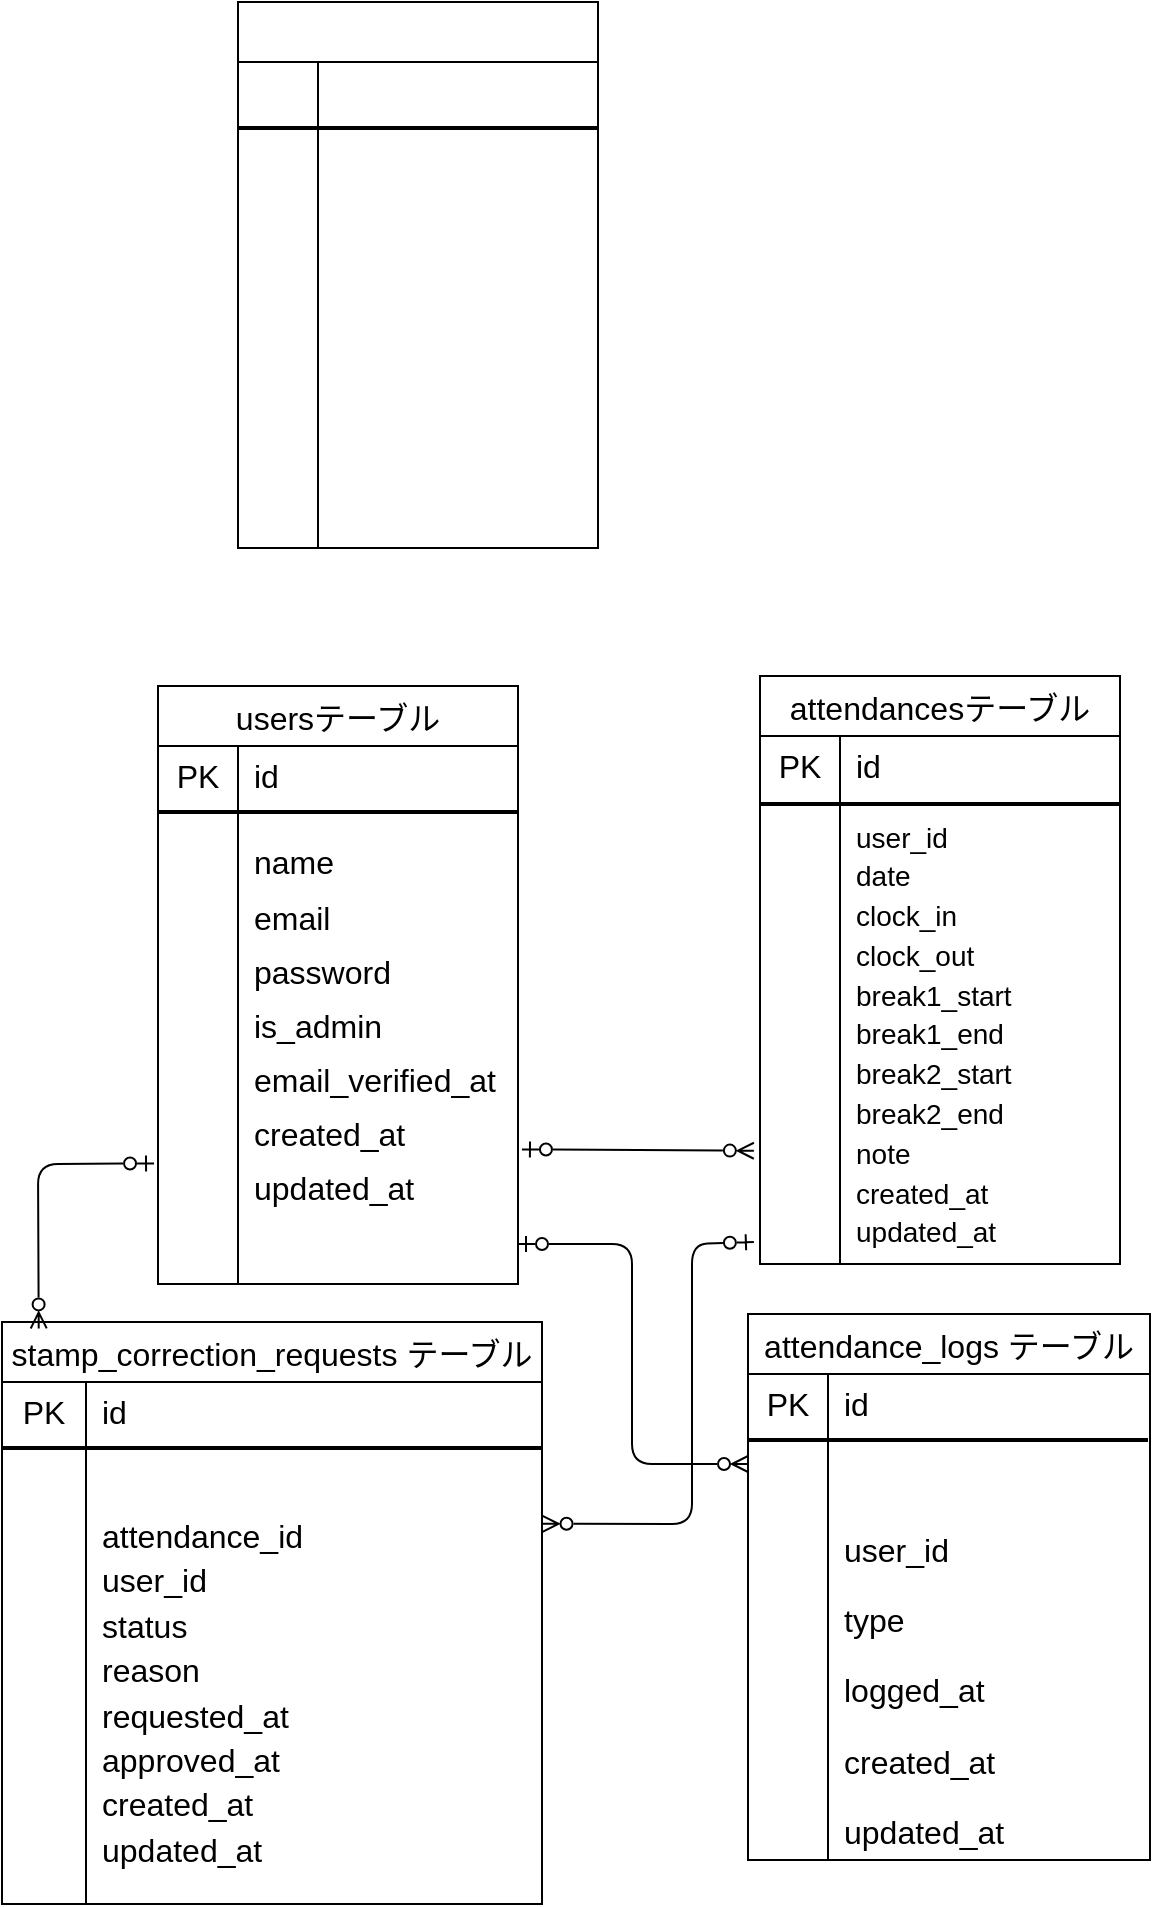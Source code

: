 <mxfile>
    <diagram id="39pnulWqP8-BS662PCO2" name="ページ1">
        <mxGraphModel dx="1493" dy="1716" grid="1" gridSize="10" guides="1" tooltips="1" connect="1" arrows="1" fold="1" page="1" pageScale="1" pageWidth="827" pageHeight="1169" math="0" shadow="0">
            <root>
                <mxCell id="0"/>
                <mxCell id="1" parent="0"/>
                <mxCell id="17" value="" style="group" vertex="1" connectable="0" parent="1">
                    <mxGeometry x="73" y="61" width="180" height="273" as="geometry"/>
                </mxCell>
                <mxCell id="6" value="usersテーブル" style="shape=table;startSize=30;container=1;collapsible=0;childLayout=tableLayout;fixedRows=1;rowLines=0;fontStyle=0;strokeColor=default;fontSize=16;" vertex="1" parent="17">
                    <mxGeometry width="180" height="299" as="geometry"/>
                </mxCell>
                <mxCell id="7" value="" style="shape=tableRow;horizontal=0;startSize=0;swimlaneHead=0;swimlaneBody=0;top=0;left=0;bottom=0;right=0;collapsible=0;dropTarget=0;fillColor=none;points=[[0,0.5],[1,0.5]];portConstraint=eastwest;strokeColor=inherit;fontSize=16;" vertex="1" parent="6">
                    <mxGeometry y="30" width="180" height="30" as="geometry"/>
                </mxCell>
                <mxCell id="8" value="PK" style="shape=partialRectangle;html=1;whiteSpace=wrap;connectable=0;fillColor=none;top=0;left=0;bottom=0;right=0;overflow=hidden;pointerEvents=1;strokeColor=inherit;fontSize=16;" vertex="1" parent="7">
                    <mxGeometry width="40" height="30" as="geometry">
                        <mxRectangle width="40" height="30" as="alternateBounds"/>
                    </mxGeometry>
                </mxCell>
                <mxCell id="9" value="id" style="shape=partialRectangle;html=1;whiteSpace=wrap;connectable=0;fillColor=none;top=0;left=0;bottom=0;right=0;align=left;spacingLeft=6;overflow=hidden;strokeColor=inherit;fontSize=16;" vertex="1" parent="7">
                    <mxGeometry x="40" width="140" height="30" as="geometry">
                        <mxRectangle width="140" height="30" as="alternateBounds"/>
                    </mxGeometry>
                </mxCell>
                <mxCell id="10" value="" style="shape=tableRow;horizontal=0;startSize=0;swimlaneHead=0;swimlaneBody=0;top=0;left=0;bottom=0;right=0;collapsible=0;dropTarget=0;fillColor=none;points=[[0,0.5],[1,0.5]];portConstraint=eastwest;strokeColor=inherit;fontSize=16;" vertex="1" parent="6">
                    <mxGeometry y="60" width="180" height="219" as="geometry"/>
                </mxCell>
                <mxCell id="11" value="" style="shape=partialRectangle;html=1;whiteSpace=wrap;connectable=0;fillColor=none;top=0;left=0;bottom=0;right=0;overflow=hidden;strokeColor=inherit;fontSize=16;" vertex="1" parent="10">
                    <mxGeometry width="40" height="219" as="geometry">
                        <mxRectangle width="40" height="219" as="alternateBounds"/>
                    </mxGeometry>
                </mxCell>
                <mxCell id="12" value="&lt;p style=&quot;line-height: 70%;&quot; data-pm-slice=&quot;1 1 []&quot;&gt;name&lt;br&gt;&lt;/p&gt;&lt;p style=&quot;line-height: 70%;&quot;&gt;email&lt;br&gt;&lt;/p&gt;&lt;p style=&quot;line-height: 70%;&quot;&gt;password&lt;br&gt;&lt;/p&gt;&lt;p style=&quot;line-height: 70%;&quot;&gt;is_admin&lt;br&gt;&lt;/p&gt;&lt;p style=&quot;line-height: 70%;&quot;&gt;email_verified_at&lt;br&gt;&lt;/p&gt;&lt;p style=&quot;line-height: 70%;&quot;&gt;created_at&lt;br&gt;&lt;/p&gt;&lt;p style=&quot;line-height: 70%;&quot;&gt;updated_at&lt;/p&gt;" style="shape=partialRectangle;html=1;whiteSpace=wrap;connectable=0;fillColor=none;top=0;left=0;bottom=0;right=0;align=left;spacingLeft=6;overflow=hidden;strokeColor=inherit;fontSize=16;" vertex="1" parent="10">
                    <mxGeometry x="40" width="140" height="219" as="geometry">
                        <mxRectangle width="140" height="219" as="alternateBounds"/>
                    </mxGeometry>
                </mxCell>
                <mxCell id="13" value="" style="shape=tableRow;horizontal=0;startSize=0;swimlaneHead=0;swimlaneBody=0;top=0;left=0;bottom=0;right=0;collapsible=0;dropTarget=0;fillColor=none;points=[[0,0.5],[1,0.5]];portConstraint=eastwest;strokeColor=inherit;fontSize=16;" vertex="1" parent="6">
                    <mxGeometry y="279" width="180" height="20" as="geometry"/>
                </mxCell>
                <mxCell id="14" value="" style="shape=partialRectangle;html=1;whiteSpace=wrap;connectable=0;fillColor=none;top=0;left=0;bottom=0;right=0;overflow=hidden;strokeColor=inherit;fontSize=16;" vertex="1" parent="13">
                    <mxGeometry width="40" height="20" as="geometry">
                        <mxRectangle width="40" height="20" as="alternateBounds"/>
                    </mxGeometry>
                </mxCell>
                <mxCell id="15" value="" style="shape=partialRectangle;html=1;whiteSpace=wrap;connectable=0;fillColor=none;top=0;left=0;bottom=0;right=0;align=left;spacingLeft=6;overflow=hidden;strokeColor=inherit;fontSize=16;" vertex="1" parent="13">
                    <mxGeometry x="40" width="140" height="20" as="geometry">
                        <mxRectangle width="140" height="20" as="alternateBounds"/>
                    </mxGeometry>
                </mxCell>
                <mxCell id="16" value="" style="line;strokeWidth=2;html=1;" vertex="1" parent="17">
                    <mxGeometry y="58" width="180" height="10" as="geometry"/>
                </mxCell>
                <mxCell id="18" value="" style="group" vertex="1" connectable="0" parent="1">
                    <mxGeometry x="374" y="57" width="180" height="273" as="geometry"/>
                </mxCell>
                <mxCell id="19" value="attendancesテーブル" style="shape=table;startSize=30;container=1;collapsible=0;childLayout=tableLayout;fixedRows=1;rowLines=0;fontStyle=0;strokeColor=default;fontSize=16;" vertex="1" parent="18">
                    <mxGeometry y="-1" width="180" height="294" as="geometry"/>
                </mxCell>
                <mxCell id="20" value="" style="shape=tableRow;horizontal=0;startSize=0;swimlaneHead=0;swimlaneBody=0;top=0;left=0;bottom=0;right=0;collapsible=0;dropTarget=0;fillColor=none;points=[[0,0.5],[1,0.5]];portConstraint=eastwest;strokeColor=inherit;fontSize=16;" vertex="1" parent="19">
                    <mxGeometry y="30" width="180" height="30" as="geometry"/>
                </mxCell>
                <mxCell id="21" value="PK" style="shape=partialRectangle;html=1;whiteSpace=wrap;connectable=0;fillColor=none;top=0;left=0;bottom=0;right=0;overflow=hidden;pointerEvents=1;strokeColor=inherit;fontSize=16;" vertex="1" parent="20">
                    <mxGeometry width="40" height="30" as="geometry">
                        <mxRectangle width="40" height="30" as="alternateBounds"/>
                    </mxGeometry>
                </mxCell>
                <mxCell id="22" value="id" style="shape=partialRectangle;html=1;whiteSpace=wrap;connectable=0;fillColor=none;top=0;left=0;bottom=0;right=0;align=left;spacingLeft=6;overflow=hidden;strokeColor=inherit;fontSize=16;" vertex="1" parent="20">
                    <mxGeometry x="40" width="140" height="30" as="geometry">
                        <mxRectangle width="140" height="30" as="alternateBounds"/>
                    </mxGeometry>
                </mxCell>
                <mxCell id="26" value="" style="shape=tableRow;horizontal=0;startSize=0;swimlaneHead=0;swimlaneBody=0;top=0;left=0;bottom=0;right=0;collapsible=0;dropTarget=0;fillColor=none;points=[[0,0.5],[1,0.5]];portConstraint=eastwest;strokeColor=inherit;fontSize=16;" vertex="1" parent="19">
                    <mxGeometry y="60" width="180" height="234" as="geometry"/>
                </mxCell>
                <mxCell id="27" value="" style="shape=partialRectangle;html=1;whiteSpace=wrap;connectable=0;fillColor=none;top=0;left=0;bottom=0;right=0;overflow=hidden;strokeColor=inherit;fontSize=16;" vertex="1" parent="26">
                    <mxGeometry width="40" height="234" as="geometry">
                        <mxRectangle width="40" height="234" as="alternateBounds"/>
                    </mxGeometry>
                </mxCell>
                <mxCell id="28" value="&lt;p style=&quot;line-height: 20%;&quot; data-pm-slice=&quot;1 1 []&quot;&gt;&lt;font style=&quot;font-size: 14px; line-height: 20%;&quot;&gt;user_id&lt;br&gt;&lt;/font&gt;&lt;/p&gt;&lt;p style=&quot;line-height: 20%;&quot;&gt;&lt;font style=&quot;font-size: 14px; line-height: 20%;&quot;&gt;date&lt;br&gt;&lt;/font&gt;&lt;/p&gt;&lt;p style=&quot;line-height: 20%;&quot;&gt;&lt;font style=&quot;font-size: 14px; line-height: 20%;&quot;&gt;clock_in&lt;br&gt;&lt;/font&gt;&lt;/p&gt;&lt;p style=&quot;line-height: 20%;&quot;&gt;&lt;font style=&quot;font-size: 14px; line-height: 20%;&quot;&gt;clock_out&lt;br&gt;&lt;/font&gt;&lt;/p&gt;&lt;p style=&quot;line-height: 20%;&quot;&gt;&lt;font style=&quot;font-size: 14px; line-height: 20%;&quot;&gt;break1_start&lt;br&gt;&lt;/font&gt;&lt;/p&gt;&lt;p style=&quot;line-height: 20%;&quot;&gt;&lt;font style=&quot;font-size: 14px; line-height: 20%;&quot;&gt;break1_end&lt;br&gt;&lt;/font&gt;&lt;/p&gt;&lt;p style=&quot;line-height: 20%;&quot;&gt;&lt;font style=&quot;font-size: 14px; line-height: 20%;&quot;&gt;break2_start&lt;br&gt;&lt;/font&gt;&lt;/p&gt;&lt;p style=&quot;line-height: 20%;&quot;&gt;&lt;font style=&quot;font-size: 14px; line-height: 20%;&quot;&gt;break2_end&lt;br&gt;&lt;/font&gt;&lt;/p&gt;&lt;p style=&quot;line-height: 20%;&quot;&gt;&lt;font style=&quot;font-size: 14px; line-height: 20%;&quot;&gt;note&lt;br&gt;&lt;/font&gt;&lt;/p&gt;&lt;p style=&quot;line-height: 20%;&quot;&gt;&lt;font style=&quot;font-size: 14px; line-height: 20%;&quot;&gt;created_at&lt;br&gt;&lt;/font&gt;&lt;/p&gt;&lt;p style=&quot;line-height: 20%;&quot;&gt;&lt;font style=&quot;font-size: 14px; line-height: 20%;&quot;&gt;updated_at&lt;/font&gt;&lt;/p&gt;" style="shape=partialRectangle;html=1;whiteSpace=wrap;connectable=0;fillColor=none;top=0;left=0;bottom=0;right=0;align=left;spacingLeft=6;overflow=hidden;strokeColor=inherit;fontSize=16;" vertex="1" parent="26">
                    <mxGeometry x="40" width="140" height="234" as="geometry">
                        <mxRectangle width="140" height="234" as="alternateBounds"/>
                    </mxGeometry>
                </mxCell>
                <mxCell id="29" value="" style="line;strokeWidth=2;html=1;" vertex="1" parent="18">
                    <mxGeometry y="58" width="180" height="10" as="geometry"/>
                </mxCell>
                <mxCell id="30" value="" style="group" vertex="1" connectable="0" parent="1">
                    <mxGeometry x="-5" y="379" width="270" height="273" as="geometry"/>
                </mxCell>
                <mxCell id="31" value="stamp_correction_requests テーブル" style="shape=table;startSize=30;container=1;collapsible=0;childLayout=tableLayout;fixedRows=1;rowLines=0;fontStyle=0;strokeColor=default;fontSize=16;" vertex="1" parent="30">
                    <mxGeometry width="270" height="291" as="geometry"/>
                </mxCell>
                <mxCell id="32" value="" style="shape=tableRow;horizontal=0;startSize=0;swimlaneHead=0;swimlaneBody=0;top=0;left=0;bottom=0;right=0;collapsible=0;dropTarget=0;fillColor=none;points=[[0,0.5],[1,0.5]];portConstraint=eastwest;strokeColor=inherit;fontSize=16;" vertex="1" parent="31">
                    <mxGeometry y="30" width="270" height="30" as="geometry"/>
                </mxCell>
                <mxCell id="33" value="PK" style="shape=partialRectangle;html=1;whiteSpace=wrap;connectable=0;fillColor=none;top=0;left=0;bottom=0;right=0;overflow=hidden;pointerEvents=1;strokeColor=inherit;fontSize=16;" vertex="1" parent="32">
                    <mxGeometry width="42" height="30" as="geometry">
                        <mxRectangle width="42" height="30" as="alternateBounds"/>
                    </mxGeometry>
                </mxCell>
                <mxCell id="34" value="id" style="shape=partialRectangle;html=1;whiteSpace=wrap;connectable=0;fillColor=none;top=0;left=0;bottom=0;right=0;align=left;spacingLeft=6;overflow=hidden;strokeColor=inherit;fontSize=16;" vertex="1" parent="32">
                    <mxGeometry x="42" width="228" height="30" as="geometry">
                        <mxRectangle width="228" height="30" as="alternateBounds"/>
                    </mxGeometry>
                </mxCell>
                <mxCell id="35" value="" style="shape=tableRow;horizontal=0;startSize=0;swimlaneHead=0;swimlaneBody=0;top=0;left=0;bottom=0;right=0;collapsible=0;dropTarget=0;fillColor=none;points=[[0,0.5],[1,0.5]];portConstraint=eastwest;strokeColor=inherit;fontSize=16;" vertex="1" parent="31">
                    <mxGeometry y="60" width="270" height="20" as="geometry"/>
                </mxCell>
                <mxCell id="36" value="" style="shape=partialRectangle;html=1;whiteSpace=wrap;connectable=0;fillColor=none;top=0;left=0;bottom=0;right=0;overflow=hidden;strokeColor=inherit;fontSize=16;" vertex="1" parent="35">
                    <mxGeometry width="42" height="20" as="geometry">
                        <mxRectangle width="42" height="20" as="alternateBounds"/>
                    </mxGeometry>
                </mxCell>
                <mxCell id="37" value="" style="shape=partialRectangle;html=1;whiteSpace=wrap;connectable=0;fillColor=none;top=0;left=0;bottom=0;right=0;align=left;spacingLeft=6;overflow=hidden;strokeColor=inherit;fontSize=16;" vertex="1" parent="35">
                    <mxGeometry x="42" width="228" height="20" as="geometry">
                        <mxRectangle width="228" height="20" as="alternateBounds"/>
                    </mxGeometry>
                </mxCell>
                <mxCell id="38" value="" style="shape=tableRow;horizontal=0;startSize=0;swimlaneHead=0;swimlaneBody=0;top=0;left=0;bottom=0;right=0;collapsible=0;dropTarget=0;fillColor=none;points=[[0,0.5],[1,0.5]];portConstraint=eastwest;strokeColor=inherit;fontSize=16;" vertex="1" parent="31">
                    <mxGeometry y="80" width="270" height="211" as="geometry"/>
                </mxCell>
                <mxCell id="39" value="" style="shape=partialRectangle;html=1;whiteSpace=wrap;connectable=0;fillColor=none;top=0;left=0;bottom=0;right=0;overflow=hidden;strokeColor=inherit;fontSize=16;" vertex="1" parent="38">
                    <mxGeometry width="42" height="211" as="geometry">
                        <mxRectangle width="42" height="211" as="alternateBounds"/>
                    </mxGeometry>
                </mxCell>
                <mxCell id="40" value="&lt;p style=&quot;line-height: 40%;&quot; data-pm-slice=&quot;1 1 []&quot;&gt;attendance_id&lt;br&gt;&lt;/p&gt;&lt;p style=&quot;line-height: 40%;&quot;&gt;user_id&lt;br&gt;&lt;/p&gt;&lt;p style=&quot;line-height: 40%;&quot;&gt;status&lt;br&gt;&lt;/p&gt;&lt;p style=&quot;line-height: 40%;&quot;&gt;reason&lt;br&gt;&lt;/p&gt;&lt;p style=&quot;line-height: 40%;&quot;&gt;requested_at&lt;br&gt;&lt;/p&gt;&lt;p style=&quot;line-height: 40%;&quot;&gt;approved_at&lt;br&gt;&lt;/p&gt;&lt;p style=&quot;line-height: 40%;&quot;&gt;created_at&lt;br&gt;&lt;/p&gt;&lt;p style=&quot;line-height: 40%;&quot;&gt;updated_at&lt;/p&gt;" style="shape=partialRectangle;html=1;whiteSpace=wrap;connectable=0;fillColor=none;top=0;left=0;bottom=0;right=0;align=left;spacingLeft=6;overflow=hidden;strokeColor=inherit;fontSize=16;" vertex="1" parent="38">
                    <mxGeometry x="42" width="228" height="211" as="geometry">
                        <mxRectangle width="228" height="211" as="alternateBounds"/>
                    </mxGeometry>
                </mxCell>
                <mxCell id="41" value="" style="line;strokeWidth=2;html=1;" vertex="1" parent="30">
                    <mxGeometry y="58" width="270" height="10" as="geometry"/>
                </mxCell>
                <mxCell id="42" value="" style="group" vertex="1" connectable="0" parent="1">
                    <mxGeometry x="368" y="375" width="200" height="273" as="geometry"/>
                </mxCell>
                <mxCell id="43" value="attendance_logs テーブル" style="shape=table;startSize=30;container=1;collapsible=0;childLayout=tableLayout;fixedRows=1;rowLines=0;fontStyle=0;strokeColor=default;fontSize=16;" vertex="1" parent="42">
                    <mxGeometry width="201" height="273" as="geometry"/>
                </mxCell>
                <mxCell id="44" value="" style="shape=tableRow;horizontal=0;startSize=0;swimlaneHead=0;swimlaneBody=0;top=0;left=0;bottom=0;right=0;collapsible=0;dropTarget=0;fillColor=none;points=[[0,0.5],[1,0.5]];portConstraint=eastwest;strokeColor=inherit;fontSize=16;" vertex="1" parent="43">
                    <mxGeometry y="30" width="201" height="30" as="geometry"/>
                </mxCell>
                <mxCell id="45" value="PK" style="shape=partialRectangle;html=1;whiteSpace=wrap;connectable=0;fillColor=none;top=0;left=0;bottom=0;right=0;overflow=hidden;pointerEvents=1;strokeColor=inherit;fontSize=16;" vertex="1" parent="44">
                    <mxGeometry width="40" height="30" as="geometry">
                        <mxRectangle width="40" height="30" as="alternateBounds"/>
                    </mxGeometry>
                </mxCell>
                <mxCell id="46" value="id" style="shape=partialRectangle;html=1;whiteSpace=wrap;connectable=0;fillColor=none;top=0;left=0;bottom=0;right=0;align=left;spacingLeft=6;overflow=hidden;strokeColor=inherit;fontSize=16;" vertex="1" parent="44">
                    <mxGeometry x="40" width="161" height="30" as="geometry">
                        <mxRectangle width="161" height="30" as="alternateBounds"/>
                    </mxGeometry>
                </mxCell>
                <mxCell id="47" value="" style="shape=tableRow;horizontal=0;startSize=0;swimlaneHead=0;swimlaneBody=0;top=0;left=0;bottom=0;right=0;collapsible=0;dropTarget=0;fillColor=none;points=[[0,0.5],[1,0.5]];portConstraint=eastwest;strokeColor=inherit;fontSize=16;" vertex="1" parent="43">
                    <mxGeometry y="60" width="201" height="30" as="geometry"/>
                </mxCell>
                <mxCell id="48" value="" style="shape=partialRectangle;html=1;whiteSpace=wrap;connectable=0;fillColor=none;top=0;left=0;bottom=0;right=0;overflow=hidden;strokeColor=inherit;fontSize=16;" vertex="1" parent="47">
                    <mxGeometry width="40" height="30" as="geometry">
                        <mxRectangle width="40" height="30" as="alternateBounds"/>
                    </mxGeometry>
                </mxCell>
                <mxCell id="49" value="" style="shape=partialRectangle;html=1;whiteSpace=wrap;connectable=0;fillColor=none;top=0;left=0;bottom=0;right=0;align=left;spacingLeft=6;overflow=hidden;strokeColor=inherit;fontSize=16;" vertex="1" parent="47">
                    <mxGeometry x="40" width="161" height="30" as="geometry">
                        <mxRectangle width="161" height="30" as="alternateBounds"/>
                    </mxGeometry>
                </mxCell>
                <mxCell id="50" value="" style="shape=tableRow;horizontal=0;startSize=0;swimlaneHead=0;swimlaneBody=0;top=0;left=0;bottom=0;right=0;collapsible=0;dropTarget=0;fillColor=none;points=[[0,0.5],[1,0.5]];portConstraint=eastwest;strokeColor=inherit;fontSize=16;" vertex="1" parent="43">
                    <mxGeometry y="90" width="201" height="183" as="geometry"/>
                </mxCell>
                <mxCell id="51" value="" style="shape=partialRectangle;html=1;whiteSpace=wrap;connectable=0;fillColor=none;top=0;left=0;bottom=0;right=0;overflow=hidden;strokeColor=inherit;fontSize=16;" vertex="1" parent="50">
                    <mxGeometry width="40" height="183" as="geometry">
                        <mxRectangle width="40" height="183" as="alternateBounds"/>
                    </mxGeometry>
                </mxCell>
                <mxCell id="52" value="&lt;p data-pm-slice=&quot;1 1 []&quot;&gt;user_id&lt;br/&gt;&lt;/p&gt;&lt;p&gt;type&lt;br/&gt;&lt;/p&gt;&lt;p&gt;logged_at&lt;br/&gt;&lt;/p&gt;&lt;p&gt;created_at&lt;br/&gt;&lt;/p&gt;&lt;p&gt;updated_at&lt;/p&gt;" style="shape=partialRectangle;html=1;whiteSpace=wrap;connectable=0;fillColor=none;top=0;left=0;bottom=0;right=0;align=left;spacingLeft=6;overflow=hidden;strokeColor=inherit;fontSize=16;" vertex="1" parent="50">
                    <mxGeometry x="40" width="161" height="183" as="geometry">
                        <mxRectangle width="161" height="183" as="alternateBounds"/>
                    </mxGeometry>
                </mxCell>
                <mxCell id="53" value="" style="line;strokeWidth=2;html=1;" vertex="1" parent="42">
                    <mxGeometry y="58" width="200" height="10" as="geometry"/>
                </mxCell>
                <mxCell id="54" value="" style="group" vertex="1" connectable="0" parent="1">
                    <mxGeometry x="113" y="-281" width="180" height="273" as="geometry"/>
                </mxCell>
                <mxCell id="55" value="" style="shape=table;startSize=30;container=1;collapsible=0;childLayout=tableLayout;fixedRows=1;rowLines=0;fontStyle=0;strokeColor=default;fontSize=16;" vertex="1" parent="54">
                    <mxGeometry width="180" height="273" as="geometry"/>
                </mxCell>
                <mxCell id="56" value="" style="shape=tableRow;horizontal=0;startSize=0;swimlaneHead=0;swimlaneBody=0;top=0;left=0;bottom=0;right=0;collapsible=0;dropTarget=0;fillColor=none;points=[[0,0.5],[1,0.5]];portConstraint=eastwest;strokeColor=inherit;fontSize=16;" vertex="1" parent="55">
                    <mxGeometry y="30" width="180" height="30" as="geometry"/>
                </mxCell>
                <mxCell id="57" value="" style="shape=partialRectangle;html=1;whiteSpace=wrap;connectable=0;fillColor=none;top=0;left=0;bottom=0;right=0;overflow=hidden;pointerEvents=1;strokeColor=inherit;fontSize=16;" vertex="1" parent="56">
                    <mxGeometry width="40" height="30" as="geometry">
                        <mxRectangle width="40" height="30" as="alternateBounds"/>
                    </mxGeometry>
                </mxCell>
                <mxCell id="58" value="" style="shape=partialRectangle;html=1;whiteSpace=wrap;connectable=0;fillColor=none;top=0;left=0;bottom=0;right=0;align=left;spacingLeft=6;overflow=hidden;strokeColor=inherit;fontSize=16;" vertex="1" parent="56">
                    <mxGeometry x="40" width="140" height="30" as="geometry">
                        <mxRectangle width="140" height="30" as="alternateBounds"/>
                    </mxGeometry>
                </mxCell>
                <mxCell id="59" value="" style="shape=tableRow;horizontal=0;startSize=0;swimlaneHead=0;swimlaneBody=0;top=0;left=0;bottom=0;right=0;collapsible=0;dropTarget=0;fillColor=none;points=[[0,0.5],[1,0.5]];portConstraint=eastwest;strokeColor=inherit;fontSize=16;" vertex="1" parent="55">
                    <mxGeometry y="60" width="180" height="30" as="geometry"/>
                </mxCell>
                <mxCell id="60" value="" style="shape=partialRectangle;html=1;whiteSpace=wrap;connectable=0;fillColor=none;top=0;left=0;bottom=0;right=0;overflow=hidden;strokeColor=inherit;fontSize=16;" vertex="1" parent="59">
                    <mxGeometry width="40" height="30" as="geometry">
                        <mxRectangle width="40" height="30" as="alternateBounds"/>
                    </mxGeometry>
                </mxCell>
                <mxCell id="61" value="" style="shape=partialRectangle;html=1;whiteSpace=wrap;connectable=0;fillColor=none;top=0;left=0;bottom=0;right=0;align=left;spacingLeft=6;overflow=hidden;strokeColor=inherit;fontSize=16;" vertex="1" parent="59">
                    <mxGeometry x="40" width="140" height="30" as="geometry">
                        <mxRectangle width="140" height="30" as="alternateBounds"/>
                    </mxGeometry>
                </mxCell>
                <mxCell id="62" value="" style="shape=tableRow;horizontal=0;startSize=0;swimlaneHead=0;swimlaneBody=0;top=0;left=0;bottom=0;right=0;collapsible=0;dropTarget=0;fillColor=none;points=[[0,0.5],[1,0.5]];portConstraint=eastwest;strokeColor=inherit;fontSize=16;" vertex="1" parent="55">
                    <mxGeometry y="90" width="180" height="183" as="geometry"/>
                </mxCell>
                <mxCell id="63" value="" style="shape=partialRectangle;html=1;whiteSpace=wrap;connectable=0;fillColor=none;top=0;left=0;bottom=0;right=0;overflow=hidden;strokeColor=inherit;fontSize=16;" vertex="1" parent="62">
                    <mxGeometry width="40" height="183" as="geometry">
                        <mxRectangle width="40" height="183" as="alternateBounds"/>
                    </mxGeometry>
                </mxCell>
                <mxCell id="64" value="" style="shape=partialRectangle;html=1;whiteSpace=wrap;connectable=0;fillColor=none;top=0;left=0;bottom=0;right=0;align=left;spacingLeft=6;overflow=hidden;strokeColor=inherit;fontSize=16;" vertex="1" parent="62">
                    <mxGeometry x="40" width="140" height="183" as="geometry">
                        <mxRectangle width="140" height="183" as="alternateBounds"/>
                    </mxGeometry>
                </mxCell>
                <mxCell id="65" value="" style="line;strokeWidth=2;html=1;" vertex="1" parent="54">
                    <mxGeometry y="58" width="180" height="10" as="geometry"/>
                </mxCell>
                <mxCell id="72" value="" style="endArrow=ERzeroToMany;html=1;entryX=-0.017;entryY=0.758;entryDx=0;entryDy=0;entryPerimeter=0;exitX=1.011;exitY=0.784;exitDx=0;exitDy=0;exitPerimeter=0;verticalAlign=middle;startArrow=ERzeroToOne;startFill=0;endFill=0;" edge="1" parent="1" source="10" target="26">
                    <mxGeometry width="50" height="50" relative="1" as="geometry">
                        <mxPoint x="200" y="330" as="sourcePoint"/>
                        <mxPoint x="250" y="280" as="targetPoint"/>
                    </mxGeometry>
                </mxCell>
                <mxCell id="73" value="" style="endArrow=ERzeroToMany;html=1;entryX=0.068;entryY=0.011;entryDx=0;entryDy=0;entryPerimeter=0;exitX=-0.011;exitY=0.816;exitDx=0;exitDy=0;exitPerimeter=0;verticalAlign=middle;startArrow=ERzeroToOne;startFill=0;endFill=0;" edge="1" parent="1" source="10" target="31">
                    <mxGeometry width="50" height="50" relative="1" as="geometry">
                        <mxPoint x="-63" y="303" as="sourcePoint"/>
                        <mxPoint x="53" y="303" as="targetPoint"/>
                        <Array as="points">
                            <mxPoint x="13" y="300"/>
                        </Array>
                    </mxGeometry>
                </mxCell>
                <mxCell id="74" value="" style="endArrow=ERzeroToMany;html=1;entryX=1.001;entryY=0.099;entryDx=0;entryDy=0;exitX=-0.017;exitY=0.953;exitDx=0;exitDy=0;exitPerimeter=0;verticalAlign=middle;startArrow=ERzeroToOne;startFill=0;endFill=0;entryPerimeter=0;" edge="1" parent="1" source="26" target="38">
                    <mxGeometry width="50" height="50" relative="1" as="geometry">
                        <mxPoint x="275" y="313" as="sourcePoint"/>
                        <mxPoint x="391" y="313" as="targetPoint"/>
                        <Array as="points">
                            <mxPoint x="340" y="340"/>
                            <mxPoint x="340" y="480"/>
                        </Array>
                    </mxGeometry>
                </mxCell>
                <mxCell id="75" value="" style="endArrow=ERzeroToMany;html=1;entryX=0;entryY=0.5;entryDx=0;entryDy=0;exitX=1.011;exitY=0.784;exitDx=0;exitDy=0;exitPerimeter=0;verticalAlign=middle;startArrow=ERzeroToOne;startFill=0;endFill=0;" edge="1" parent="1" target="47">
                    <mxGeometry width="50" height="50" relative="1" as="geometry">
                        <mxPoint x="253" y="340" as="sourcePoint"/>
                        <mxPoint x="369" y="340" as="targetPoint"/>
                        <Array as="points">
                            <mxPoint x="310" y="340"/>
                            <mxPoint x="310" y="450"/>
                        </Array>
                    </mxGeometry>
                </mxCell>
            </root>
        </mxGraphModel>
    </diagram>
</mxfile>